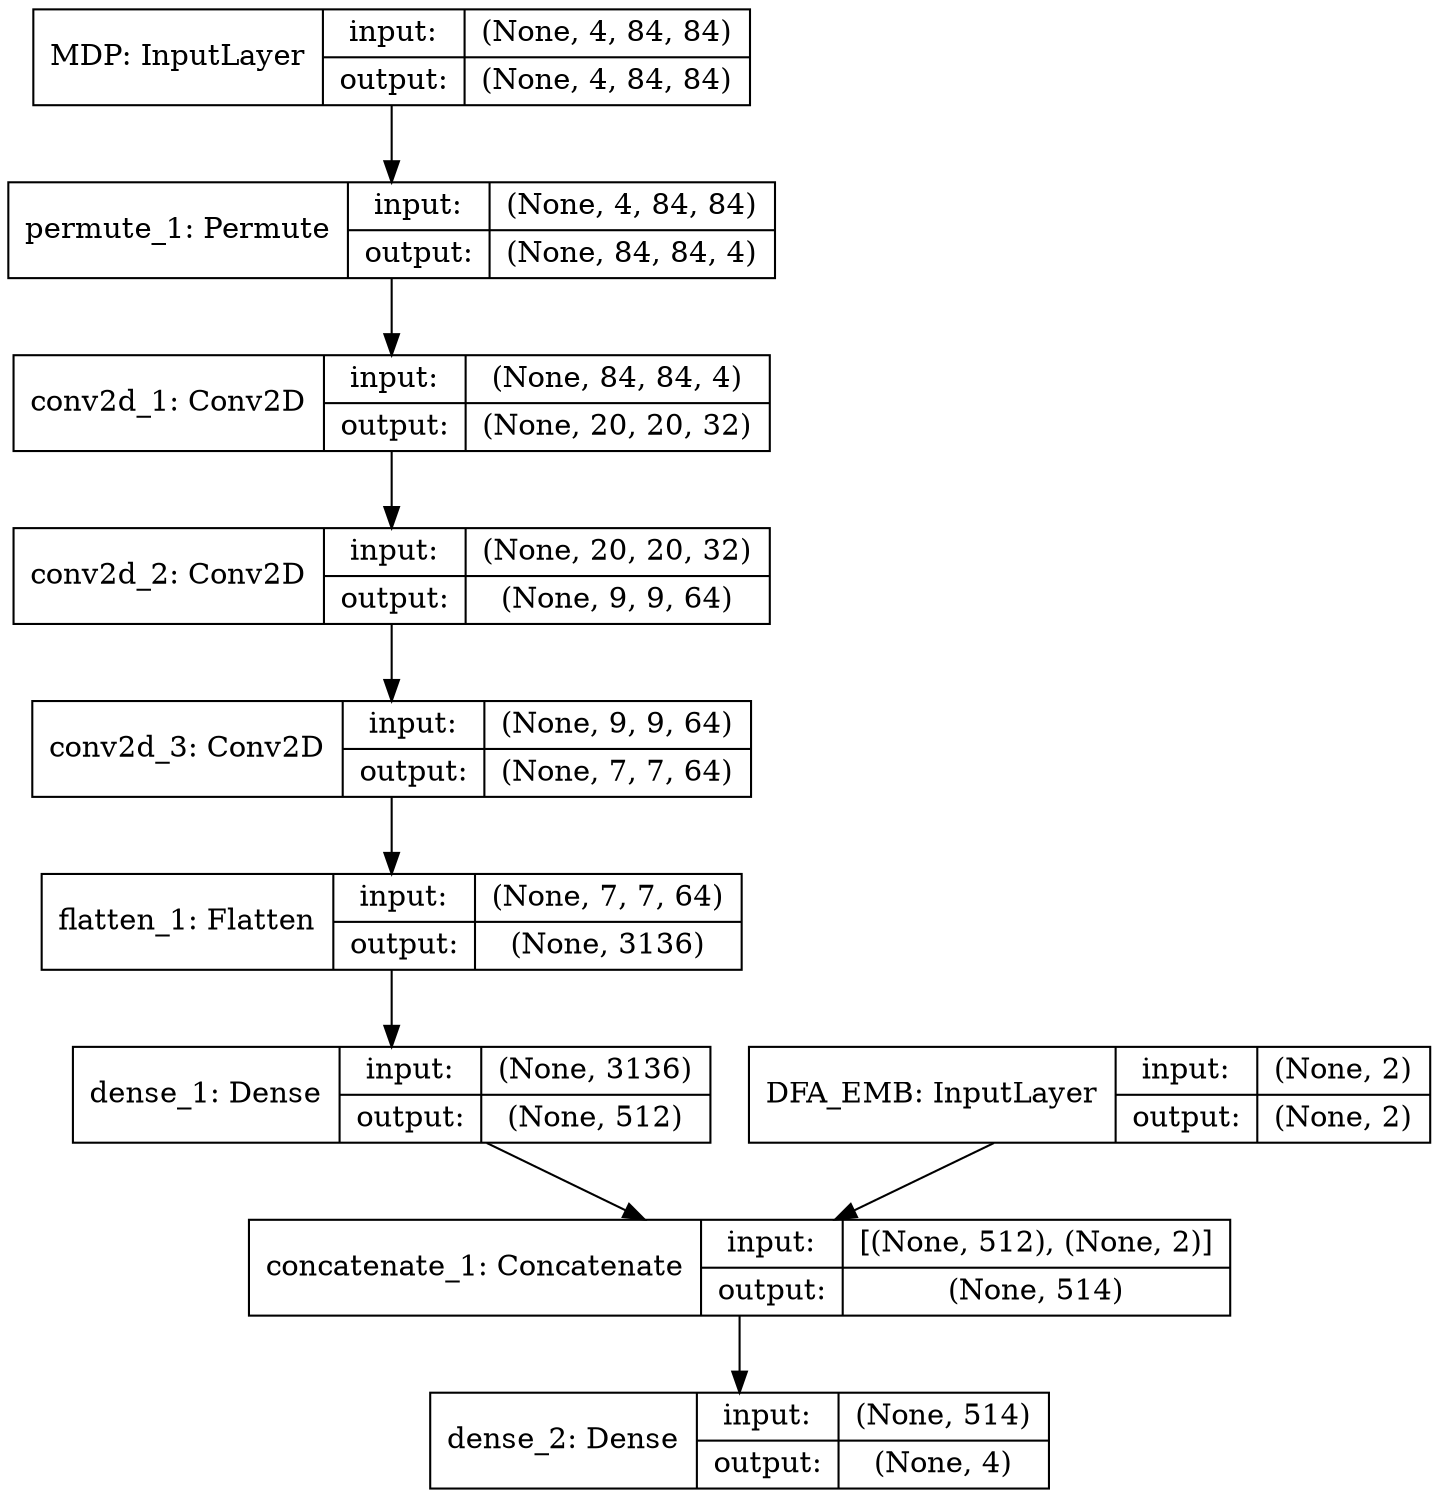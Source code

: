 digraph G {
rankdir=TB;
concentrate=True;
node [shape=record];
140271789258512 [label="MDP: InputLayer\n|{input:|output:}|{{(None, 4, 84, 84)}|{(None, 4, 84, 84)}}"];
140271789259128 [label="permute_1: Permute\n|{input:|output:}|{{(None, 4, 84, 84)}|{(None, 84, 84, 4)}}"];
140271789337120 [label="conv2d_1: Conv2D\n|{input:|output:}|{{(None, 84, 84, 4)}|{(None, 20, 20, 32)}}"];
140271789337064 [label="conv2d_2: Conv2D\n|{input:|output:}|{{(None, 20, 20, 32)}|{(None, 9, 9, 64)}}"];
140271789337232 [label="conv2d_3: Conv2D\n|{input:|output:}|{{(None, 9, 9, 64)}|{(None, 7, 7, 64)}}"];
140271783814648 [label="flatten_1: Flatten\n|{input:|output:}|{{(None, 7, 7, 64)}|{(None, 3136)}}"];
140271783919856 [label="dense_1: Dense\n|{input:|output:}|{{(None, 3136)}|{(None, 512)}}"];
140271783474960 [label="DFA_EMB: InputLayer\n|{input:|output:}|{{(None, 2)}|{(None, 2)}}"];
140271783475520 [label="concatenate_1: Concatenate\n|{input:|output:}|{{[(None, 512), (None, 2)]}|{(None, 514)}}"];
140271783474792 [label="dense_2: Dense\n|{input:|output:}|{{(None, 514)}|{(None, 4)}}"];
140271789258512 -> 140271789259128;
140271789259128 -> 140271789337120;
140271789337120 -> 140271789337064;
140271789337064 -> 140271789337232;
140271789337232 -> 140271783814648;
140271783814648 -> 140271783919856;
140271783919856 -> 140271783475520;
140271783474960 -> 140271783475520;
140271783475520 -> 140271783474792;
}

